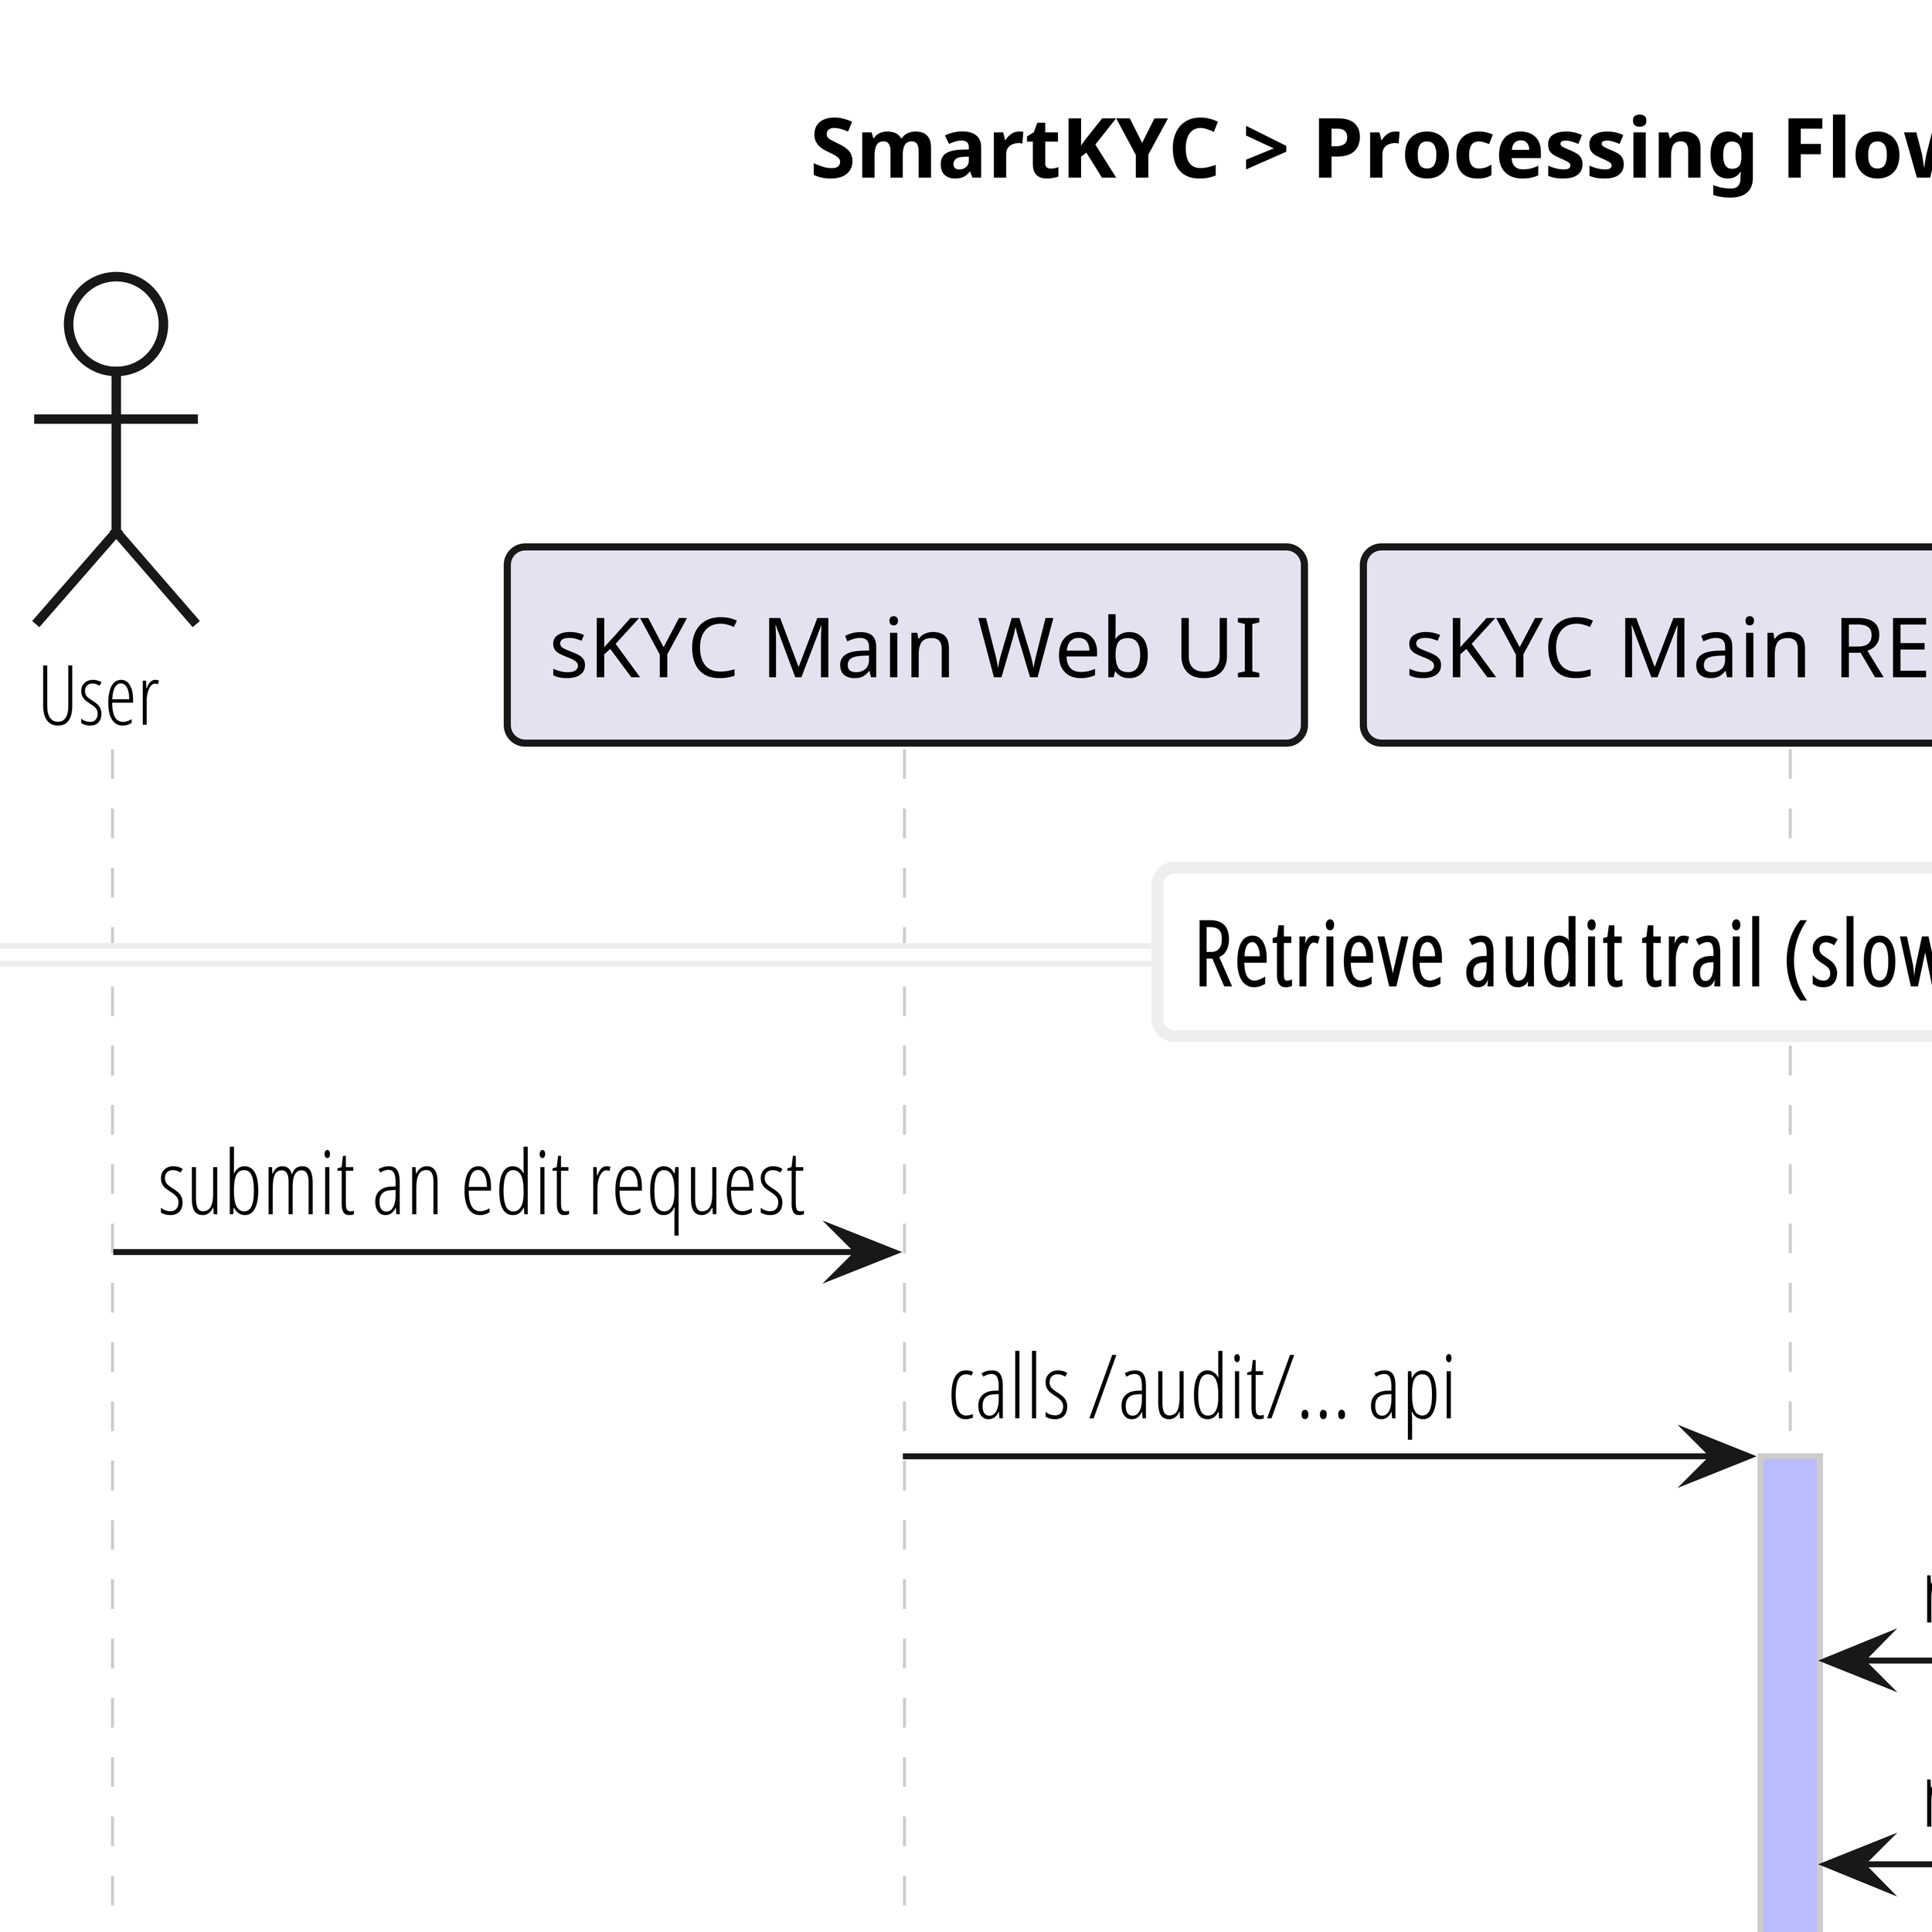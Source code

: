 @startuml

skinparam dpi 600
scale 1200*1800

skinparam roundCorner 6
skinparam shadowing false
skinparam interface {
  backgroundColor WhiteSmoke
}
skinparam actor {
  FontName Open Sans Condensed Light
  FontSize 14
}
skinparam arrow {
  FontName Open Sans Condensed Light
  FontSize 15
}
skinparam note {
  FontName Open Sans Condensed Light
  FontSize 13
  BorderColor #bbb
}
skinparam footer {
  FontName Open Sans Condensed Light
  FontSize 14
  FontColor DimGrey
}
skinparam sequence {
  actorBorderThickness 1.6
  participantBorderThickness 1.2
  LifeLineBorderColor #ccc
  ParticipantFontName Avenir Next Condensed
  DividerBorderColor #eee
  DividerBackgroundColor #fff
  DividerFontName Open Sans Condensed Light
  DividerFontSize 15
  DividerFontStyle Light
  TitleFontName Open Sans Condensed Light
  TitleFontStyle Light
  TitleFontSize 17
}

actor "User" as user #fff
participant "sKYC Main Web UI" as ui
participant "sKYC Main REST API" as api
database "CouchDB" as couch #fff
database "MSSQL" as oracle #fff

title
SmartKYC > Processing Flow: Call to Audit Api
endtitle

== <b>Retrieve audit trail (slow response)</b> ==

user -> ui: submit an edit request
ui -> api: calls /audit/... api
activate api #BBBBFF
couch <->  api: retrieve database data (optional)
oracle <->  api: retrieve database data (optional)
api --> ui: api call ACK
deactivate api
ui --> user: update the view

|||

footer

endfooter

@endumlwho